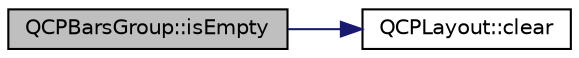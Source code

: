 digraph "QCPBarsGroup::isEmpty"
{
  edge [fontname="Helvetica",fontsize="10",labelfontname="Helvetica",labelfontsize="10"];
  node [fontname="Helvetica",fontsize="10",shape=record];
  rankdir="LR";
  Node70 [label="QCPBarsGroup::isEmpty",height=0.2,width=0.4,color="black", fillcolor="grey75", style="filled", fontcolor="black"];
  Node70 -> Node71 [color="midnightblue",fontsize="10",style="solid",fontname="Helvetica"];
  Node71 [label="QCPLayout::clear",height=0.2,width=0.4,color="black", fillcolor="white", style="filled",URL="$class_q_c_p_layout.html#a02883bdf2769b5b227f0232dba1ac4ee"];
}
